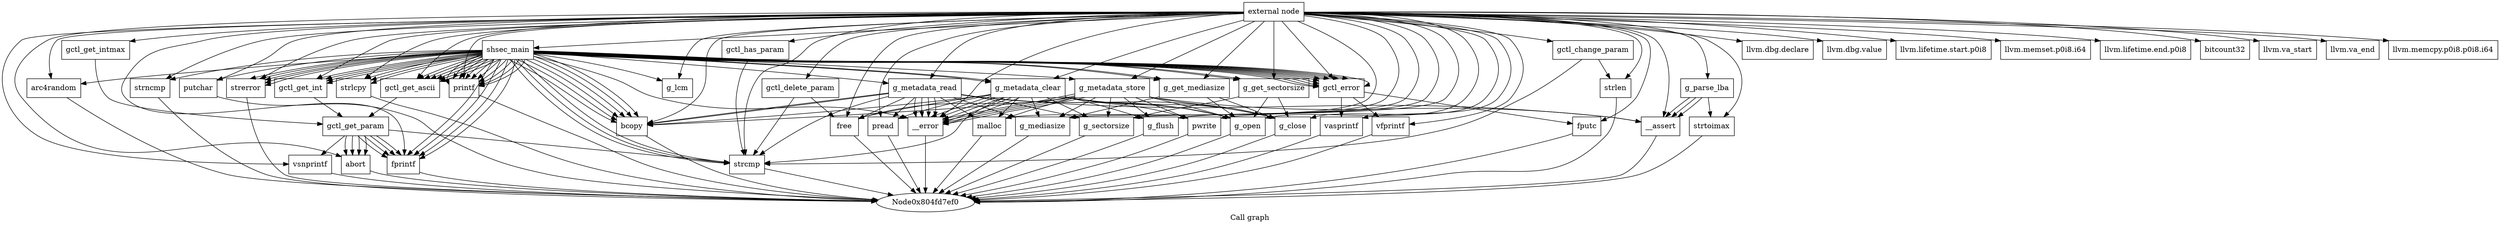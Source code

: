 digraph "Call graph" {
	label="Call graph";

	Node0x804fd7ec0 [shape=record,label="{external node}"];
	Node0x804fd7ec0 -> Node0x804fd7f50;
	Node0x804fd7ec0 -> Node0x804fd86d0;
	Node0x804fd7ec0 -> Node0x804fd8730;
	Node0x804fd7ec0 -> Node0x804fd8070;
	Node0x804fd7ec0 -> Node0x804fd8790;
	Node0x804fd7ec0 -> Node0x804fd87f0;
	Node0x804fd7ec0 -> Node0x804fd81f0;
	Node0x804fd7ec0 -> Node0x804fd8250;
	Node0x804fd7ec0 -> Node0x804fd8370;
	Node0x804fd7ec0 -> Node0x804fd83d0;
	Node0x804fd7ec0 -> Node0x804fd8430;
	Node0x804fd7ec0 -> Node0x804fd8490;
	Node0x804fd7ec0 -> Node0x804fd84f0;
	Node0x804fd7ec0 -> Node0x804fd85b0;
	Node0x804fd7ec0 -> Node0x804fd8850;
	Node0x804fd7ec0 -> Node0x804fd8670;
	Node0x804fd7ec0 -> Node0x804fd82b0;
	Node0x804fd7ec0 -> Node0x804fd88b0;
	Node0x804fd7ec0 -> Node0x804fd8910;
	Node0x804fd7ec0 -> Node0x804fd8970;
	Node0x804fd7ec0 -> Node0x804fd89d0;
	Node0x804fd7ec0 -> Node0x804fd8130;
	Node0x804fd7ec0 -> Node0x804fd8a30;
	Node0x804fd7ec0 -> Node0x804fd8a90;
	Node0x804fd7ec0 -> Node0x804fd8af0;
	Node0x804fd7ec0 -> Node0x804fd8190;
	Node0x804fd7ec0 -> Node0x804fd8b50;
	Node0x804fd7ec0 -> Node0x804fd8610;
	Node0x804fd7ec0 -> Node0x804fd8bb0;
	Node0x804fd7ec0 -> Node0x804fd8c10;
	Node0x804fd7ec0 -> Node0x804fd8c70;
	Node0x804fd7ec0 -> Node0x804fd8550;
	Node0x804fd7ec0 -> Node0x804fd8cd0;
	Node0x804fd7ec0 -> Node0x804fd8d30;
	Node0x804fd7ec0 -> Node0x804fd8310;
	Node0x804fd7ec0 -> Node0x804fd8010;
	Node0x804fd7ec0 -> Node0x804fd8eb0;
	Node0x804fd7ec0 -> Node0x804fd8d90;
	Node0x804fd7ec0 -> Node0x804fd8df0;
	Node0x804fd7ec0 -> Node0x804fd8e50;
	Node0x804fd7ec0 -> Node0x804fd8f10;
	Node0x804fd7ec0 -> Node0x804fd80d0;
	Node0x804fd7ec0 -> Node0x804fd8fd0;
	Node0x804fd7ec0 -> Node0x80503c030;
	Node0x804fd7ec0 -> Node0x80503c090;
	Node0x804fd7ec0 -> Node0x804fd7fb0;
	Node0x804fd7ec0 -> Node0x80503c0f0;
	Node0x804fd7ec0 -> Node0x80503c150;
	Node0x804fd7ec0 -> Node0x80503c1b0;
	Node0x804fd7ec0 -> Node0x80503c210;
	Node0x804fd7ec0 -> Node0x80503c270;
	Node0x804fd7f50 [shape=record,label="{shsec_main}"];
	Node0x804fd7f50 -> Node0x804fd7fb0;
	Node0x804fd7f50 -> Node0x804fd8010;
	Node0x804fd7f50 -> Node0x804fd8070;
	Node0x804fd7f50 -> Node0x804fd80d0;
	Node0x804fd7f50 -> Node0x804fd8010;
	Node0x804fd7f50 -> Node0x804fd80d0;
	Node0x804fd7f50 -> Node0x804fd7fb0;
	Node0x804fd7f50 -> Node0x804fd8130;
	Node0x804fd7f50 -> Node0x804fd8190;
	Node0x804fd7f50 -> Node0x804fd81f0;
	Node0x804fd7f50 -> Node0x804fd8250;
	Node0x804fd7f50 -> Node0x804fd8010;
	Node0x804fd7f50 -> Node0x804fd82b0;
	Node0x804fd7f50 -> Node0x804fd8310;
	Node0x804fd7f50 -> Node0x804fd8250;
	Node0x804fd7f50 -> Node0x804fd8010;
	Node0x804fd7f50 -> Node0x804fd8370;
	Node0x804fd7f50 -> Node0x804fd7fb0;
	Node0x804fd7f50 -> Node0x804fd8370;
	Node0x804fd7f50 -> Node0x804fd83d0;
	Node0x804fd7f50 -> Node0x804fd7fb0;
	Node0x804fd7f50 -> Node0x804fd8130;
	Node0x804fd7f50 -> Node0x804fd8190;
	Node0x804fd7f50 -> Node0x804fd8430;
	Node0x804fd7f50 -> Node0x804fd8490;
	Node0x804fd7f50 -> Node0x804fd8370;
	Node0x804fd7f50 -> Node0x804fd84f0;
	Node0x804fd7f50 -> Node0x804fd84f0;
	Node0x804fd7f50 -> Node0x804fd84f0;
	Node0x804fd7f50 -> Node0x804fd8550;
	Node0x804fd7f50 -> Node0x804fd8250;
	Node0x804fd7f50 -> Node0x804fd8430;
	Node0x804fd7f50 -> Node0x804fd8010;
	Node0x804fd7f50 -> Node0x804fd85b0;
	Node0x804fd7f50 -> Node0x804fd8070;
	Node0x804fd7f50 -> Node0x804fd80d0;
	Node0x804fd7f50 -> Node0x804fd8010;
	Node0x804fd7f50 -> Node0x804fd7fb0;
	Node0x804fd7f50 -> Node0x804fd8310;
	Node0x804fd7f50 -> Node0x804fd8250;
	Node0x804fd7f50 -> Node0x804fd8430;
	Node0x804fd7f50 -> Node0x804fd8010;
	Node0x804fd7f50 -> Node0x804fd85b0;
	Node0x804fd7f50 -> Node0x804fd8070;
	Node0x804fd7f50 -> Node0x804fd80d0;
	Node0x804fd7f50 -> Node0x804fd8010;
	Node0x804fd7f50 -> Node0x804fd7fb0;
	Node0x804fd7f50 -> Node0x804fd8610;
	Node0x804fd7f50 -> Node0x804fd8250;
	Node0x804fd7f50 -> Node0x804fd8430;
	Node0x804fd7f50 -> Node0x804fd8010;
	Node0x804fd7f50 -> Node0x804fd84f0;
	Node0x804fd7f50 -> Node0x804fd84f0;
	Node0x804fd7f50 -> Node0x804fd84f0;
	Node0x804fd7f50 -> Node0x804fd85b0;
	Node0x804fd7f50 -> Node0x804fd85b0;
	Node0x804fd7f50 -> Node0x804fd85b0;
	Node0x804fd7f50 -> Node0x804fd85b0;
	Node0x804fd7f50 -> Node0x804fd85b0;
	Node0x804fd7f50 -> Node0x804fd85b0;
	Node0x804fd7f50 -> Node0x804fd85b0;
	Node0x804fd7f50 -> Node0x804fd85b0;
	Node0x804fd7f50 -> Node0x804fd8670;
	Node0x804fd7f50 -> Node0x804fd8010;
	Node0x804fd86d0 [shape=record,label="{llvm.dbg.declare}"];
	Node0x804fd8730 [shape=record,label="{llvm.dbg.value}"];
	Node0x804fd8070 [shape=record,label="{strcmp}"];
	Node0x804fd8070 -> Node0x804fd7ef0;
	Node0x804fd8790 [shape=record,label="{llvm.lifetime.start.p0i8}"];
	Node0x804fd87f0 [shape=record,label="{llvm.memset.p0i8.i64}"];
	Node0x804fd81f0 [shape=record,label="{__error}"];
	Node0x804fd81f0 -> Node0x804fd7ef0;
	Node0x804fd8250 [shape=record,label="{strerror}"];
	Node0x804fd8250 -> Node0x804fd7ef0;
	Node0x804fd8370 [shape=record,label="{strlcpy}"];
	Node0x804fd8370 -> Node0x804fd7ef0;
	Node0x804fd83d0 [shape=record,label="{arc4random}"];
	Node0x804fd83d0 -> Node0x804fd7ef0;
	Node0x804fd8430 [shape=record,label="{fprintf}"];
	Node0x804fd8430 -> Node0x804fd7ef0;
	Node0x804fd8490 [shape=record,label="{strncmp}"];
	Node0x804fd8490 -> Node0x804fd7ef0;
	Node0x804fd84f0 [shape=record,label="{bcopy}"];
	Node0x804fd84f0 -> Node0x804fd7ef0;
	Node0x804fd85b0 [shape=record,label="{printf}"];
	Node0x804fd85b0 -> Node0x804fd7ef0;
	Node0x804fd8850 [shape=record,label="{llvm.lifetime.end.p0i8}"];
	Node0x804fd8670 [shape=record,label="{putchar}"];
	Node0x804fd8670 -> Node0x804fd7ef0;
	Node0x804fd82b0 [shape=record,label="{g_lcm}"];
	Node0x804fd88b0 [shape=record,label="{bitcount32}"];
	Node0x804fd8910 [shape=record,label="{g_parse_lba}"];
	Node0x804fd8910 -> Node0x804fd8970;
	Node0x804fd8910 -> Node0x804fd8970;
	Node0x804fd8910 -> Node0x804fd8970;
	Node0x804fd8910 -> Node0x804fd89d0;
	Node0x804fd8970 [shape=record,label="{__assert}"];
	Node0x804fd8970 -> Node0x804fd7ef0;
	Node0x804fd89d0 [shape=record,label="{strtoimax}"];
	Node0x804fd89d0 -> Node0x804fd7ef0;
	Node0x804fd8130 [shape=record,label="{g_get_mediasize}"];
	Node0x804fd8130 -> Node0x804fd8a30;
	Node0x804fd8130 -> Node0x804fd8a90;
	Node0x804fd8130 -> Node0x804fd8af0;
	Node0x804fd8a30 [shape=record,label="{g_open}"];
	Node0x804fd8a30 -> Node0x804fd7ef0;
	Node0x804fd8a90 [shape=record,label="{g_mediasize}"];
	Node0x804fd8a90 -> Node0x804fd7ef0;
	Node0x804fd8af0 [shape=record,label="{g_close}"];
	Node0x804fd8af0 -> Node0x804fd7ef0;
	Node0x804fd8190 [shape=record,label="{g_get_sectorsize}"];
	Node0x804fd8190 -> Node0x804fd8a30;
	Node0x804fd8190 -> Node0x804fd8b50;
	Node0x804fd8190 -> Node0x804fd8af0;
	Node0x804fd8b50 [shape=record,label="{g_sectorsize}"];
	Node0x804fd8b50 -> Node0x804fd7ef0;
	Node0x804fd8610 [shape=record,label="{g_metadata_read}"];
	Node0x804fd8610 -> Node0x804fd8a30;
	Node0x804fd8610 -> Node0x804fd81f0;
	Node0x804fd8610 -> Node0x804fd8a90;
	Node0x804fd8610 -> Node0x804fd81f0;
	Node0x804fd8610 -> Node0x804fd8b50;
	Node0x804fd8610 -> Node0x804fd81f0;
	Node0x804fd8610 -> Node0x804fd8970;
	Node0x804fd8610 -> Node0x804fd8bb0;
	Node0x804fd8610 -> Node0x804fd8c10;
	Node0x804fd8610 -> Node0x804fd81f0;
	Node0x804fd8610 -> Node0x804fd84f0;
	Node0x804fd8610 -> Node0x804fd8070;
	Node0x804fd8610 -> Node0x804fd84f0;
	Node0x804fd8610 -> Node0x804fd8c70;
	Node0x804fd8610 -> Node0x804fd8af0;
	Node0x804fd8bb0 [shape=record,label="{malloc}"];
	Node0x804fd8bb0 -> Node0x804fd7ef0;
	Node0x804fd8c10 [shape=record,label="{pread}"];
	Node0x804fd8c10 -> Node0x804fd7ef0;
	Node0x804fd8c70 [shape=record,label="{free}"];
	Node0x804fd8c70 -> Node0x804fd7ef0;
	Node0x804fd8550 [shape=record,label="{g_metadata_store}"];
	Node0x804fd8550 -> Node0x804fd8a30;
	Node0x804fd8550 -> Node0x804fd81f0;
	Node0x804fd8550 -> Node0x804fd8a90;
	Node0x804fd8550 -> Node0x804fd81f0;
	Node0x804fd8550 -> Node0x804fd8b50;
	Node0x804fd8550 -> Node0x804fd81f0;
	Node0x804fd8550 -> Node0x804fd8970;
	Node0x804fd8550 -> Node0x804fd8bb0;
	Node0x804fd8550 -> Node0x804fd84f0;
	Node0x804fd8550 -> Node0x804fd8cd0;
	Node0x804fd8550 -> Node0x804fd81f0;
	Node0x804fd8550 -> Node0x804fd8d30;
	Node0x804fd8550 -> Node0x804fd8c70;
	Node0x804fd8550 -> Node0x804fd8af0;
	Node0x804fd8cd0 [shape=record,label="{pwrite}"];
	Node0x804fd8cd0 -> Node0x804fd7ef0;
	Node0x804fd8d30 [shape=record,label="{g_flush}"];
	Node0x804fd8d30 -> Node0x804fd7ef0;
	Node0x804fd8310 [shape=record,label="{g_metadata_clear}"];
	Node0x804fd8310 -> Node0x804fd8a30;
	Node0x804fd8310 -> Node0x804fd81f0;
	Node0x804fd8310 -> Node0x804fd8a90;
	Node0x804fd8310 -> Node0x804fd81f0;
	Node0x804fd8310 -> Node0x804fd8b50;
	Node0x804fd8310 -> Node0x804fd81f0;
	Node0x804fd8310 -> Node0x804fd8bb0;
	Node0x804fd8310 -> Node0x804fd8c10;
	Node0x804fd8310 -> Node0x804fd81f0;
	Node0x804fd8310 -> Node0x804fd84f0;
	Node0x804fd8310 -> Node0x804fd8070;
	Node0x804fd8310 -> Node0x804fd8cd0;
	Node0x804fd8310 -> Node0x804fd81f0;
	Node0x804fd8310 -> Node0x804fd8d30;
	Node0x804fd8310 -> Node0x804fd8c70;
	Node0x804fd8310 -> Node0x804fd8af0;
	Node0x804fd8010 [shape=record,label="{gctl_error}"];
	Node0x804fd8010 -> Node0x804fd8d90;
	Node0x804fd8010 -> Node0x804fd8df0;
	Node0x804fd8010 -> Node0x804fd8e50;
	Node0x804fd8eb0 [shape=record,label="{llvm.va_start}"];
	Node0x804fd8d90 [shape=record,label="{vasprintf}"];
	Node0x804fd8d90 -> Node0x804fd7ef0;
	Node0x804fd8df0 [shape=record,label="{vfprintf}"];
	Node0x804fd8df0 -> Node0x804fd7ef0;
	Node0x804fd8e50 [shape=record,label="{fputc}"];
	Node0x804fd8e50 -> Node0x804fd7ef0;
	Node0x804fd8f10 [shape=record,label="{llvm.va_end}"];
	Node0x804fd80d0 [shape=record,label="{gctl_get_int}"];
	Node0x804fd80d0 -> Node0x804fd8f70;
	Node0x804fd8f70 [shape=record,label="{gctl_get_param}"];
	Node0x804fd8f70 -> Node0x804fd8fd0;
	Node0x804fd8f70 -> Node0x804fd8070;
	Node0x804fd8f70 -> Node0x804fd8430;
	Node0x804fd8f70 -> Node0x80503c030;
	Node0x804fd8f70 -> Node0x804fd8430;
	Node0x804fd8f70 -> Node0x80503c030;
	Node0x804fd8f70 -> Node0x804fd8430;
	Node0x804fd8f70 -> Node0x80503c030;
	Node0x804fd8f70 -> Node0x804fd8430;
	Node0x804fd8f70 -> Node0x80503c030;
	Node0x804fd8fd0 [shape=record,label="{vsnprintf}"];
	Node0x804fd8fd0 -> Node0x804fd7ef0;
	Node0x80503c030 [shape=record,label="{abort}"];
	Node0x80503c030 -> Node0x804fd7ef0;
	Node0x80503c090 [shape=record,label="{gctl_get_intmax}"];
	Node0x80503c090 -> Node0x804fd8f70;
	Node0x804fd7fb0 [shape=record,label="{gctl_get_ascii}"];
	Node0x804fd7fb0 -> Node0x804fd8f70;
	Node0x80503c0f0 [shape=record,label="{gctl_change_param}"];
	Node0x80503c0f0 -> Node0x804fd8070;
	Node0x80503c0f0 -> Node0x80503c150;
	Node0x80503c150 [shape=record,label="{strlen}"];
	Node0x80503c150 -> Node0x804fd7ef0;
	Node0x80503c1b0 [shape=record,label="{gctl_delete_param}"];
	Node0x80503c1b0 -> Node0x804fd8070;
	Node0x80503c1b0 -> Node0x804fd8c70;
	Node0x80503c210 [shape=record,label="{llvm.memcpy.p0i8.p0i8.i64}"];
	Node0x80503c270 [shape=record,label="{gctl_has_param}"];
	Node0x80503c270 -> Node0x804fd8070;
}
